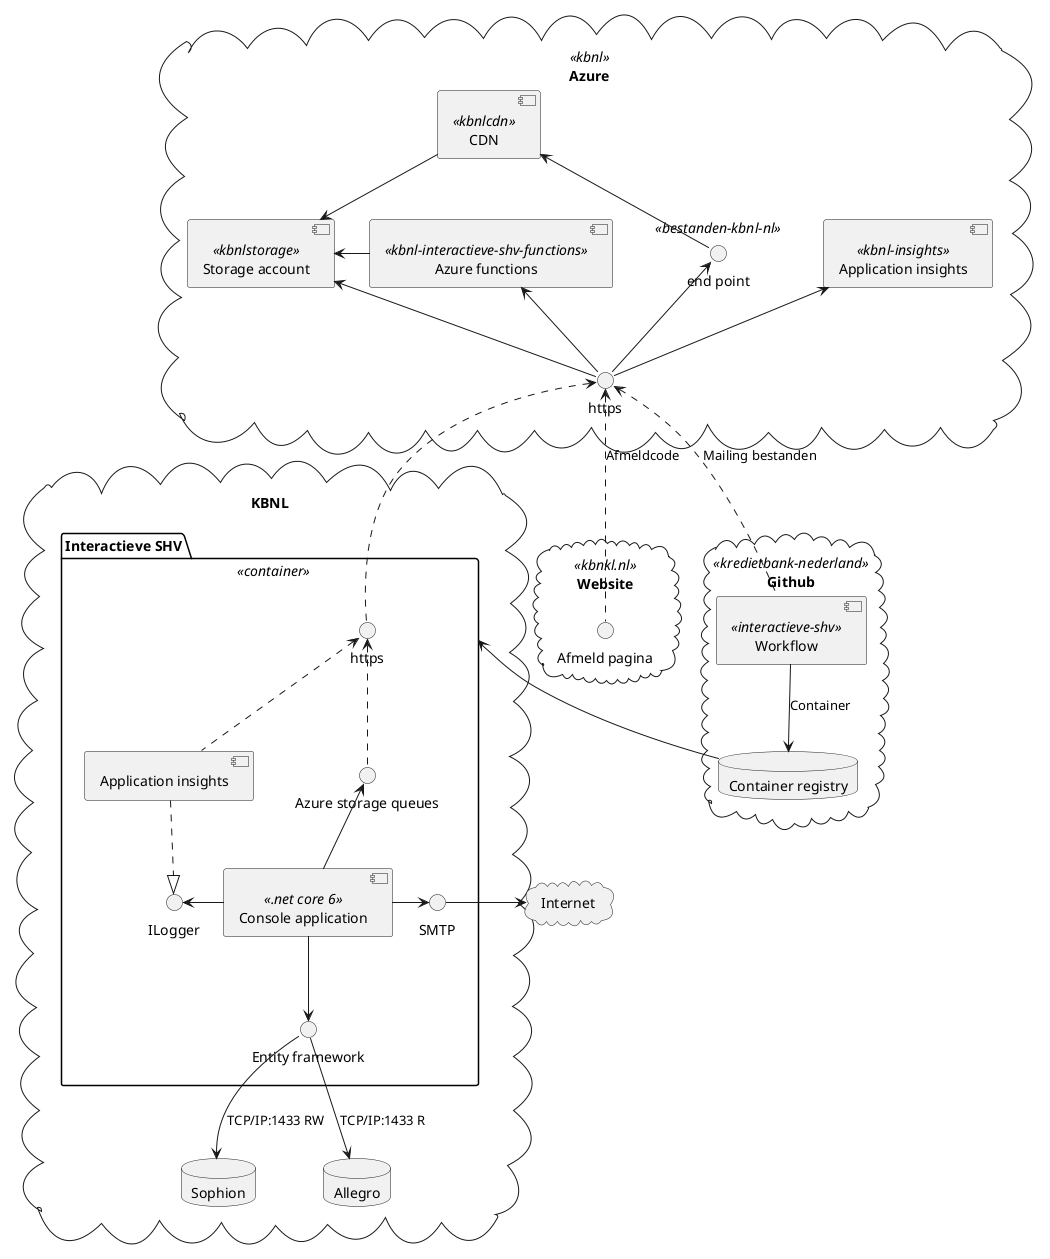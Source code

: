 @startuml

cloud KBNL {
    package "Interactieve SHV" <<container>> AS ISHV {
        [Console application] <<.net core 6>> as APP
        () SMTP
        () ILogger
        () "Entity framework" as DA
        () "Azure storage queues" AS ASQ
        [Application insights] as AIC
        () https as KBNL_Http
    }


    database Sophion
    database Allegro
}

cloud "Azure" <<kbnl>> {
    [Application insights] <<kbnl-insights>> AS AI
    [Storage account] <<kbnlstorage>> AS SA
    [Azure functions] <<kbnl-interactieve-shv-functions>> AS AF
    [CDN] <<kbnlcdn>> AS CDN
    () "end point" <<bestanden-kbnl-nl>> AS EP
    () https as Azure_Http

    SA <- AF
}

cloud "Website" <<kbnkl.nl>> {
    () "Afmeld pagina" as Afmelden
}

cloud "Internet"

cloud Github <<kredietbank-nederland>> {
    [Workflow] <<interactieve-shv>>
    database "Container registry" AS CR

    Workflow --> CR : Container
}

CDN --> SA
CDN <-- EP

SMTP -> Internet

SA <-- Azure_Http
AI <-- Azure_Http
EP <-- Azure_Http
AF <-- Azure_Http

ISHV <- CR

Azure_Http <.. Workflow : "Mailing bestanden"
Azure_Http <.. KBNL_Http
Azure_Http <.. Afmelden : "Afmeldcode"

KBNL_Http <.. AIC
KBNL_Http <.. ASQ

AIC ..|> ILogger

APP -> SMTP

ASQ <-- APP
ILogger <- APP

APP --> DA

DA --> Sophion : "TCP/IP:1433 RW"
DA --> Allegro : "TCP/IP:1433 R"


@enduml